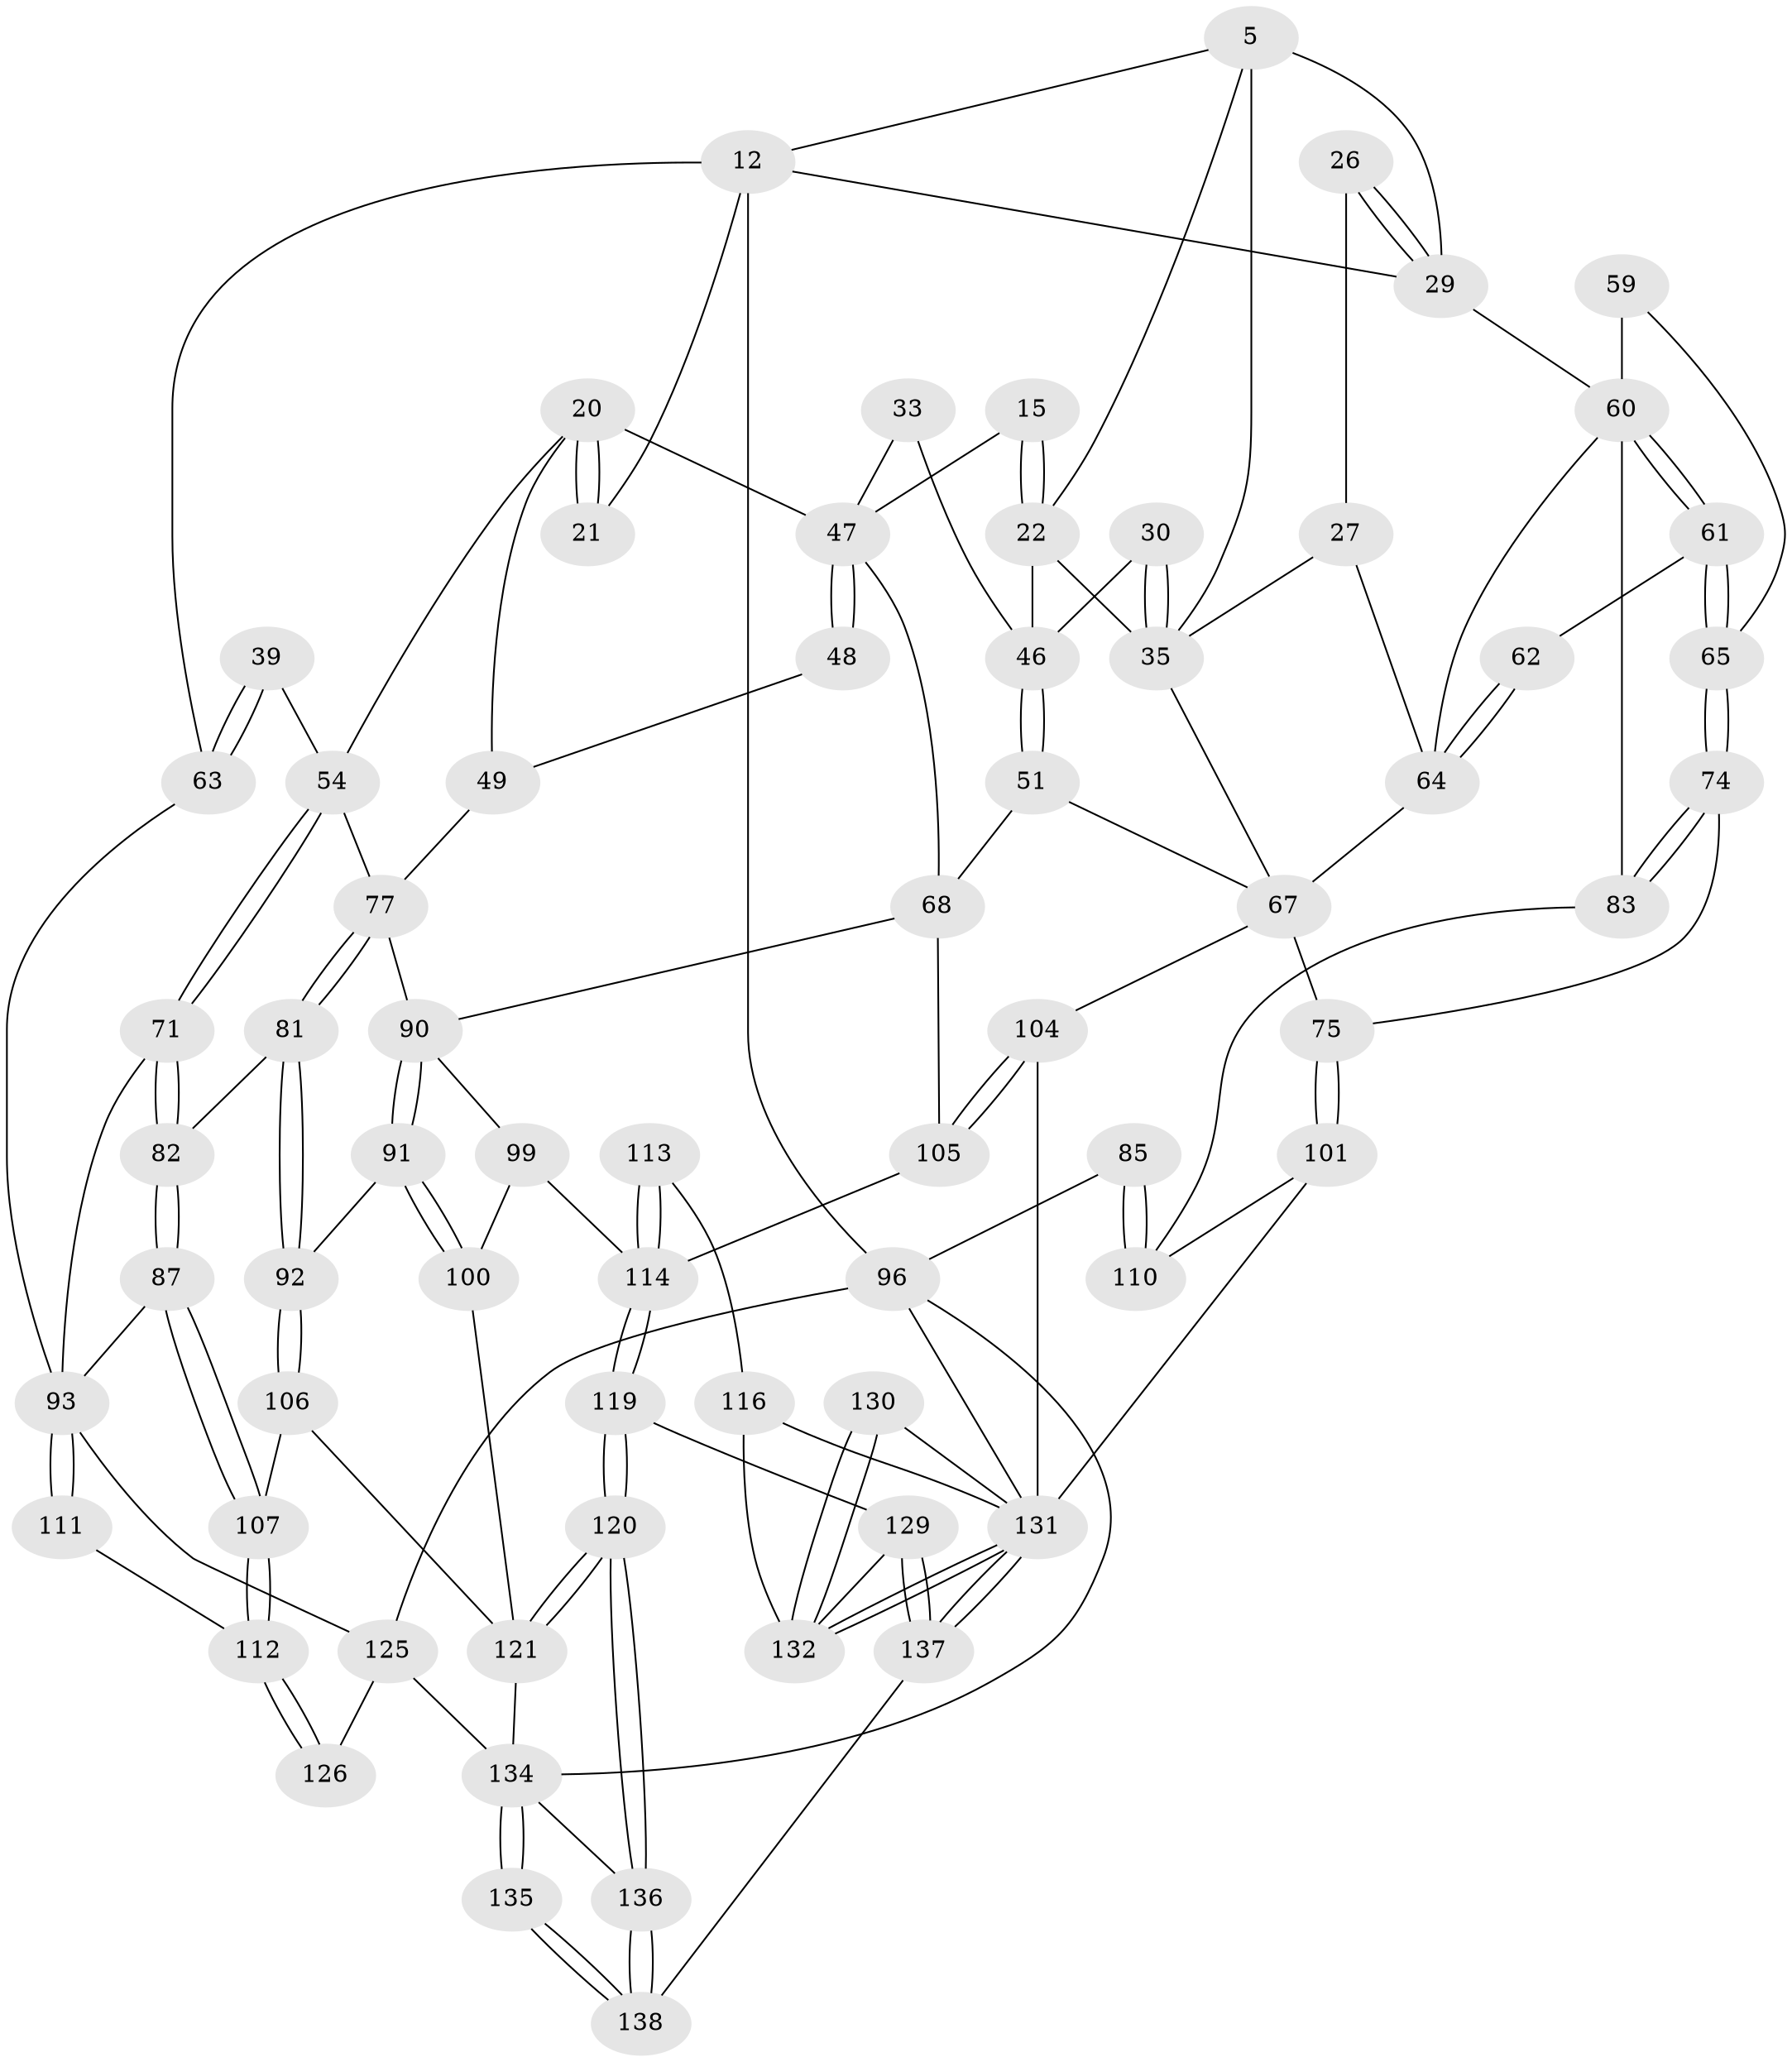 // original degree distribution, {3: 0.028985507246376812, 4: 0.2028985507246377, 5: 0.5507246376811594, 6: 0.21739130434782608}
// Generated by graph-tools (version 1.1) at 2025/07/03/04/25 22:07:05]
// undirected, 69 vertices, 152 edges
graph export_dot {
graph [start="1"]
  node [color=gray90,style=filled];
  5 [pos="+0.7664953879380383+0.07315634961526124",super="+4"];
  12 [pos="+0+0",super="+11"];
  15 [pos="+0.42265726682883353+0.16520522003755647",super="+10"];
  20 [pos="+0.22714270076772158+0.18703828312770934",super="+19"];
  21 [pos="+0.1865374354186956+0.14229183442139012",super="+14"];
  22 [pos="+0.5536500522348272+0.15509505290018072",super="+8+9"];
  26 [pos="+0.8845750653270841+0.16779392201457713"];
  27 [pos="+0.8770707718405081+0.18142750519699144"];
  29 [pos="+1+0.19346791416003598",super="+25+24"];
  30 [pos="+0.7012257420557996+0.21894443759685497"];
  33 [pos="+0.4869052185870539+0.2691093681908742"];
  35 [pos="+0.7355729405446501+0.31664747285299155",super="+28+7"];
  39 [pos="+0+0.2971336405901662",super="+37"];
  46 [pos="+0.573543182105985+0.27508063697185786",super="+32"];
  47 [pos="+0.4476932325238566+0.34936457224633216",super="+34+16+17"];
  48 [pos="+0.38199706992336646+0.34108929670228744"];
  49 [pos="+0.30867569301947145+0.35259871090833333"];
  51 [pos="+0.6072969053152102+0.373123868321661"];
  54 [pos="+0.13234290494145573+0.37963997035725894",super="+38"];
  59 [pos="+0.9755108499021597+0.3781340681573253"];
  60 [pos="+0.9059310045969596+0.34552748242190295",super="+58"];
  61 [pos="+0.896579743531293+0.43247615427336344"];
  62 [pos="+0.8509732311068359+0.44252623787520645"];
  63 [pos="+0+0.3045216675803203",super="+36"];
  64 [pos="+0.8054961082649447+0.49219827423507584",super="+42+57"];
  65 [pos="+0.9115015633447721+0.44532166669145007"];
  67 [pos="+0.7331995439156422+0.534874980001644",super="+66+50"];
  68 [pos="+0.490444675766208+0.4696104090124909",super="+55"];
  71 [pos="+0.11022173627421182+0.4338881914776619"];
  74 [pos="+1+0.5458968758250514"];
  75 [pos="+0.9763184871080293+0.5559843779673901"];
  77 [pos="+0.24100114792277572+0.4978025236040767",super="+53+52"];
  81 [pos="+0.20424117391499336+0.5651285249891413"];
  82 [pos="+0.16815850282022662+0.5723052133422819"];
  83 [pos="+1+0.5335081330199309"];
  85 [pos="+1+1"];
  87 [pos="+0.1271878519448806+0.610110215044633"];
  90 [pos="+0.30568289345016325+0.5759429496123664",super="+76+70"];
  91 [pos="+0.2839740930543785+0.6065923903186788"];
  92 [pos="+0.26635774508174653+0.6029186952768696"];
  93 [pos="+0+0.6462558060264846",super="+73+88"];
  96 [pos="+0+1",super="+84"];
  99 [pos="+0.3750986523322538+0.6787953360652698",super="+89"];
  100 [pos="+0.35221563548318097+0.6699342603297843"];
  101 [pos="+0.8600334207781464+0.668136612297356"];
  104 [pos="+0.6967197486884616+0.7104024673520017",super="+103+78"];
  105 [pos="+0.6479956398469929+0.6940448266687814",super="+79+80"];
  106 [pos="+0.21310352254655596+0.721330887985046"];
  107 [pos="+0.15404706276576852+0.7041736373962721"];
  110 [pos="+0.8758819389298856+0.6758023971908006",super="+86"];
  111 [pos="+0+0.6368863115586431"];
  112 [pos="+0.12446911225072092+0.7411750091233105"];
  113 [pos="+0.5584600313399383+0.758887953740874"];
  114 [pos="+0.43754405198265567+0.7771240976259739",super="+98+97+108"];
  116 [pos="+0.6337630486861358+0.8044120292331296"];
  119 [pos="+0.4296467213864856+0.8027502779326999"];
  120 [pos="+0.3463310748624322+0.8727249906852886"];
  121 [pos="+0.2793038148048538+0.863936188344669",super="+109"];
  125 [pos="+0.17049054029723604+0.8671833198839783",super="+95+94"];
  126 [pos="+0.12091182445628744+0.7482634941619721"];
  129 [pos="+0.544683347844089+0.9050121664280856"];
  130 [pos="+0.7363261000834528+0.9086679184140449"];
  131 [pos="+0.9529412963520917+1",super="+117+118+102+122"];
  132 [pos="+0.7472002503361584+0.9660097716478254",super="+128+127"];
  134 [pos="+0.2102296015835412+0.9995298184631372",super="+123+133"];
  135 [pos="+0.09764088555719175+1"];
  136 [pos="+0.36318529220595946+0.9731677118133619"];
  137 [pos="+0.5191385944650344+1"];
  138 [pos="+0.40694872474896343+1"];
  5 -- 12;
  5 -- 22;
  5 -- 29 [weight=2];
  5 -- 35;
  12 -- 96 [weight=2];
  12 -- 21;
  12 -- 29;
  12 -- 63;
  15 -- 22 [weight=2];
  15 -- 22;
  15 -- 47;
  20 -- 21 [weight=2];
  20 -- 21;
  20 -- 49;
  20 -- 47;
  20 -- 54;
  22 -- 35;
  22 -- 46;
  26 -- 27;
  26 -- 29 [weight=2];
  26 -- 29;
  27 -- 35;
  27 -- 64;
  29 -- 60;
  30 -- 35 [weight=2];
  30 -- 35;
  30 -- 46;
  33 -- 46 [weight=2];
  33 -- 47;
  35 -- 67;
  39 -- 63 [weight=2];
  39 -- 63;
  39 -- 54;
  46 -- 51;
  46 -- 51;
  47 -- 48 [weight=2];
  47 -- 48;
  47 -- 68;
  48 -- 49;
  49 -- 77;
  51 -- 68;
  51 -- 67;
  54 -- 71;
  54 -- 71;
  54 -- 77;
  59 -- 60 [weight=2];
  59 -- 65;
  60 -- 61;
  60 -- 61;
  60 -- 83;
  60 -- 64 [weight=2];
  61 -- 62;
  61 -- 65;
  61 -- 65;
  62 -- 64 [weight=2];
  62 -- 64;
  63 -- 93;
  64 -- 67 [weight=2];
  65 -- 74;
  65 -- 74;
  67 -- 104;
  67 -- 75;
  68 -- 105;
  68 -- 90;
  71 -- 82;
  71 -- 82;
  71 -- 93;
  74 -- 75;
  74 -- 83;
  74 -- 83;
  75 -- 101;
  75 -- 101;
  77 -- 81;
  77 -- 81;
  77 -- 90 [weight=2];
  81 -- 82;
  81 -- 92;
  81 -- 92;
  82 -- 87;
  82 -- 87;
  83 -- 110;
  85 -- 110 [weight=2];
  85 -- 110;
  85 -- 96;
  87 -- 107;
  87 -- 107;
  87 -- 93;
  90 -- 91;
  90 -- 91;
  90 -- 99 [weight=2];
  91 -- 92;
  91 -- 100;
  91 -- 100;
  92 -- 106;
  92 -- 106;
  93 -- 111 [weight=2];
  93 -- 111;
  93 -- 125;
  96 -- 125;
  96 -- 131;
  96 -- 134;
  99 -- 100;
  99 -- 114;
  100 -- 121;
  101 -- 110;
  101 -- 131;
  104 -- 105 [weight=2];
  104 -- 105;
  104 -- 131 [weight=2];
  105 -- 114 [weight=2];
  106 -- 107;
  106 -- 121;
  107 -- 112;
  107 -- 112;
  111 -- 112;
  112 -- 126;
  112 -- 126;
  113 -- 114 [weight=2];
  113 -- 114;
  113 -- 116;
  114 -- 119;
  114 -- 119;
  116 -- 132;
  116 -- 131;
  119 -- 120;
  119 -- 120;
  119 -- 129;
  120 -- 121;
  120 -- 121;
  120 -- 136;
  120 -- 136;
  121 -- 134;
  125 -- 126 [weight=2];
  125 -- 134;
  129 -- 137;
  129 -- 137;
  129 -- 132;
  130 -- 132 [weight=2];
  130 -- 132;
  130 -- 131;
  131 -- 132;
  131 -- 132;
  131 -- 137;
  131 -- 137;
  134 -- 135 [weight=2];
  134 -- 135;
  134 -- 136;
  135 -- 138;
  135 -- 138;
  136 -- 138;
  136 -- 138;
  137 -- 138;
}
